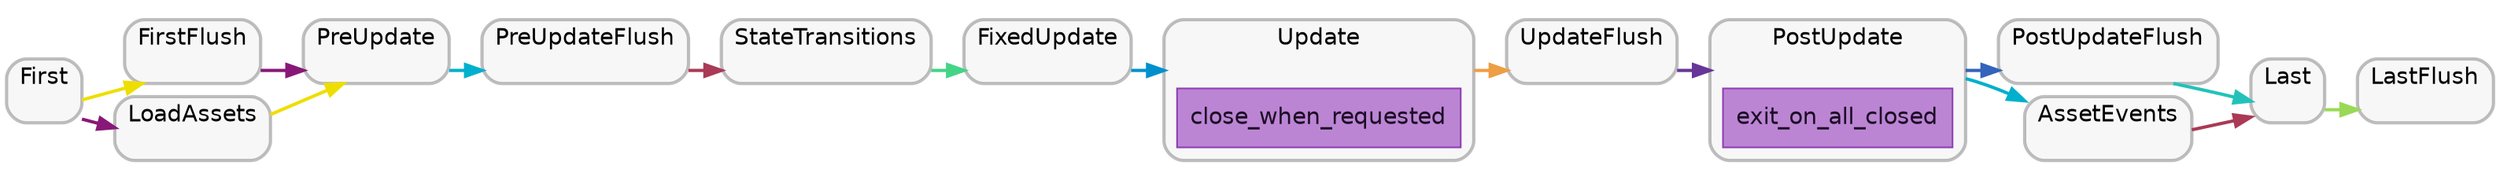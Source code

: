 digraph "" {
	"compound"="true";
	"splines"="spline";
	"rankdir"="LR";
	"bgcolor"="white";
	"fontname"="Helvetica";
	"nodesep"="0.15";
	edge ["penwidth"="2"];
	node ["shape"="box", "style"="filled"];
	subgraph "clusternode_Set(0)" {
		"style"="rounded,filled";
		"label"="Update";
		"tooltip"="Update";
		"fillcolor"="#00000008";
		"color"="#00000040";
		"penwidth"="2";
		"set_marker_node_Set(0)" ["style"="invis", "label"="", "height"="0", "shape"="point"]
		"node_System(46)" ["label"="close_when_requested", "tooltip"="bevy_window::system::close_when_requested", "fillcolor"="#bb85d4", "fontname"="Helvetica", "fontcolor"="#1d0d25", "color"="#8e3fb3", "penwidth"="1"]
	}
	
	subgraph "clusternode_Set(2)" {
		"style"="rounded,filled";
		"label"="FirstFlush";
		"tooltip"="FirstFlush";
		"fillcolor"="#00000008";
		"color"="#00000040";
		"penwidth"="2";
		"set_marker_node_Set(2)" ["style"="invis", "label"="", "height"="0", "shape"="point"]
	}
	
	subgraph "clusternode_Set(3)" {
		"style"="rounded,filled";
		"label"="PreUpdateFlush";
		"tooltip"="PreUpdateFlush";
		"fillcolor"="#00000008";
		"color"="#00000040";
		"penwidth"="2";
		"set_marker_node_Set(3)" ["style"="invis", "label"="", "height"="0", "shape"="point"]
	}
	
	subgraph "clusternode_Set(4)" {
		"style"="rounded,filled";
		"label"="UpdateFlush";
		"tooltip"="UpdateFlush";
		"fillcolor"="#00000008";
		"color"="#00000040";
		"penwidth"="2";
		"set_marker_node_Set(4)" ["style"="invis", "label"="", "height"="0", "shape"="point"]
	}
	
	subgraph "clusternode_Set(5)" {
		"style"="rounded,filled";
		"label"="PostUpdateFlush";
		"tooltip"="PostUpdateFlush";
		"fillcolor"="#00000008";
		"color"="#00000040";
		"penwidth"="2";
		"set_marker_node_Set(5)" ["style"="invis", "label"="", "height"="0", "shape"="point"]
	}
	
	subgraph "clusternode_Set(6)" {
		"style"="rounded,filled";
		"label"="LastFlush";
		"tooltip"="LastFlush";
		"fillcolor"="#00000008";
		"color"="#00000040";
		"penwidth"="2";
		"set_marker_node_Set(6)" ["style"="invis", "label"="", "height"="0", "shape"="point"]
	}
	
	subgraph "clusternode_Set(7)" {
		"style"="rounded,filled";
		"label"="First";
		"tooltip"="First";
		"fillcolor"="#00000008";
		"color"="#00000040";
		"penwidth"="2";
		"set_marker_node_Set(7)" ["style"="invis", "label"="", "height"="0", "shape"="point"]
	}
	
	subgraph "clusternode_Set(8)" {
		"style"="rounded,filled";
		"label"="PreUpdate";
		"tooltip"="PreUpdate";
		"fillcolor"="#00000008";
		"color"="#00000040";
		"penwidth"="2";
		"set_marker_node_Set(8)" ["style"="invis", "label"="", "height"="0", "shape"="point"]
	}
	
	subgraph "clusternode_Set(9)" {
		"style"="rounded,filled";
		"label"="StateTransitions";
		"tooltip"="StateTransitions";
		"fillcolor"="#00000008";
		"color"="#00000040";
		"penwidth"="2";
		"set_marker_node_Set(9)" ["style"="invis", "label"="", "height"="0", "shape"="point"]
	}
	
	subgraph "clusternode_Set(10)" {
		"style"="rounded,filled";
		"label"="FixedUpdate";
		"tooltip"="FixedUpdate";
		"fillcolor"="#00000008";
		"color"="#00000040";
		"penwidth"="2";
		"set_marker_node_Set(10)" ["style"="invis", "label"="", "height"="0", "shape"="point"]
	}
	
	subgraph "clusternode_Set(11)" {
		"style"="rounded,filled";
		"label"="PostUpdate";
		"tooltip"="PostUpdate";
		"fillcolor"="#00000008";
		"color"="#00000040";
		"penwidth"="2";
		"set_marker_node_Set(11)" ["style"="invis", "label"="", "height"="0", "shape"="point"]
		"node_System(45)" ["label"="exit_on_all_closed", "tooltip"="bevy_window::system::exit_on_all_closed", "fillcolor"="#bb85d4", "fontname"="Helvetica", "fontcolor"="#1d0d25", "color"="#8e3fb3", "penwidth"="1"]
	}
	
	subgraph "clusternode_Set(12)" {
		"style"="rounded,filled";
		"label"="Last";
		"tooltip"="Last";
		"fillcolor"="#00000008";
		"color"="#00000040";
		"penwidth"="2";
		"set_marker_node_Set(12)" ["style"="invis", "label"="", "height"="0", "shape"="point"]
	}
	
	subgraph "clusternode_Set(59)" {
		"style"="rounded,filled";
		"label"="LoadAssets";
		"tooltip"="LoadAssets";
		"fillcolor"="#00000008";
		"color"="#00000040";
		"penwidth"="2";
		"set_marker_node_Set(59)" ["style"="invis", "label"="", "height"="0", "shape"="point"]
	}
	
	subgraph "clusternode_Set(60)" {
		"style"="rounded,filled";
		"label"="AssetEvents";
		"tooltip"="AssetEvents";
		"fillcolor"="#00000008";
		"color"="#00000040";
		"penwidth"="2";
		"set_marker_node_Set(60)" ["style"="invis", "label"="", "height"="0", "shape"="point"]
	}
	
	"set_marker_node_Set(7)" -> "set_marker_node_Set(2)" ["lhead"="clusternode_Set(2)", "ltail"="clusternode_Set(7)", "tooltip"="First → FirstFlush", "color"="#eede00"]
	"set_marker_node_Set(2)" -> "set_marker_node_Set(8)" ["lhead"="clusternode_Set(8)", "ltail"="clusternode_Set(2)", "tooltip"="FirstFlush → PreUpdate", "color"="#881877"]
	"set_marker_node_Set(8)" -> "set_marker_node_Set(3)" ["lhead"="clusternode_Set(3)", "ltail"="clusternode_Set(8)", "tooltip"="PreUpdate → PreUpdateFlush", "color"="#00b0cc"]
	"set_marker_node_Set(3)" -> "set_marker_node_Set(9)" ["lhead"="clusternode_Set(9)", "ltail"="clusternode_Set(3)", "tooltip"="PreUpdateFlush → StateTransitions", "color"="#aa3a55"]
	"set_marker_node_Set(9)" -> "set_marker_node_Set(10)" ["lhead"="clusternode_Set(10)", "ltail"="clusternode_Set(9)", "tooltip"="StateTransitions → FixedUpdate", "color"="#44d488"]
	"set_marker_node_Set(10)" -> "set_marker_node_Set(0)" ["lhead"="clusternode_Set(0)", "ltail"="clusternode_Set(10)", "tooltip"="FixedUpdate → Update", "color"="#0090cc"]
	"set_marker_node_Set(0)" -> "set_marker_node_Set(4)" ["lhead"="clusternode_Set(4)", "ltail"="clusternode_Set(0)", "tooltip"="Update → UpdateFlush", "color"="#ee9e44"]
	"set_marker_node_Set(4)" -> "set_marker_node_Set(11)" ["lhead"="clusternode_Set(11)", "ltail"="clusternode_Set(4)", "tooltip"="UpdateFlush → PostUpdate", "color"="#663699"]
	"set_marker_node_Set(11)" -> "set_marker_node_Set(5)" ["lhead"="clusternode_Set(5)", "ltail"="clusternode_Set(11)", "tooltip"="PostUpdate → PostUpdateFlush", "color"="#3363bb"]
	"set_marker_node_Set(5)" -> "set_marker_node_Set(12)" ["lhead"="clusternode_Set(12)", "ltail"="clusternode_Set(5)", "tooltip"="PostUpdateFlush → Last", "color"="#22c2bb"]
	"set_marker_node_Set(12)" -> "set_marker_node_Set(6)" ["lhead"="clusternode_Set(6)", "ltail"="clusternode_Set(12)", "tooltip"="Last → LastFlush", "color"="#99d955"]
	"set_marker_node_Set(59)" -> "set_marker_node_Set(8)" ["lhead"="clusternode_Set(8)", "ltail"="clusternode_Set(59)", "tooltip"="LoadAssets → PreUpdate", "color"="#eede00"]
	"set_marker_node_Set(7)" -> "set_marker_node_Set(59)" ["lhead"="clusternode_Set(59)", "ltail"="clusternode_Set(7)", "tooltip"="First → LoadAssets", "color"="#881877"]
	"set_marker_node_Set(11)" -> "set_marker_node_Set(60)" ["lhead"="clusternode_Set(60)", "ltail"="clusternode_Set(11)", "tooltip"="PostUpdate → AssetEvents", "color"="#00b0cc"]
	"set_marker_node_Set(60)" -> "set_marker_node_Set(12)" ["lhead"="clusternode_Set(12)", "ltail"="clusternode_Set(60)", "tooltip"="AssetEvents → Last", "color"="#aa3a55"]
}
